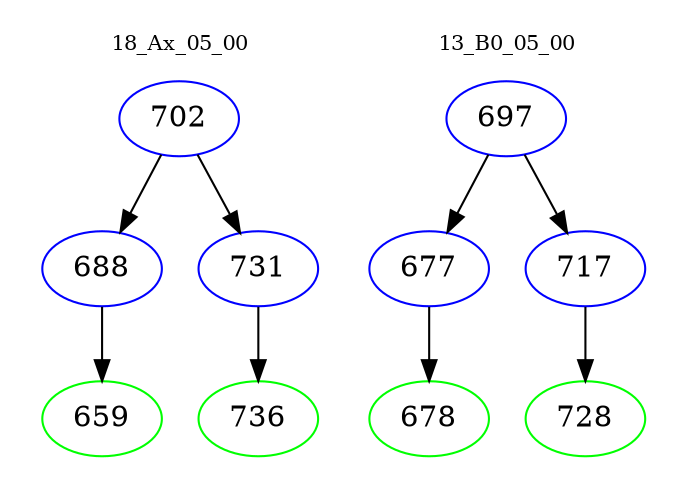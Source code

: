 digraph{
subgraph cluster_0 {
color = white
label = "18_Ax_05_00";
fontsize=10;
T0_702 [label="702", color="blue"]
T0_702 -> T0_688 [color="black"]
T0_688 [label="688", color="blue"]
T0_688 -> T0_659 [color="black"]
T0_659 [label="659", color="green"]
T0_702 -> T0_731 [color="black"]
T0_731 [label="731", color="blue"]
T0_731 -> T0_736 [color="black"]
T0_736 [label="736", color="green"]
}
subgraph cluster_1 {
color = white
label = "13_B0_05_00";
fontsize=10;
T1_697 [label="697", color="blue"]
T1_697 -> T1_677 [color="black"]
T1_677 [label="677", color="blue"]
T1_677 -> T1_678 [color="black"]
T1_678 [label="678", color="green"]
T1_697 -> T1_717 [color="black"]
T1_717 [label="717", color="blue"]
T1_717 -> T1_728 [color="black"]
T1_728 [label="728", color="green"]
}
}
